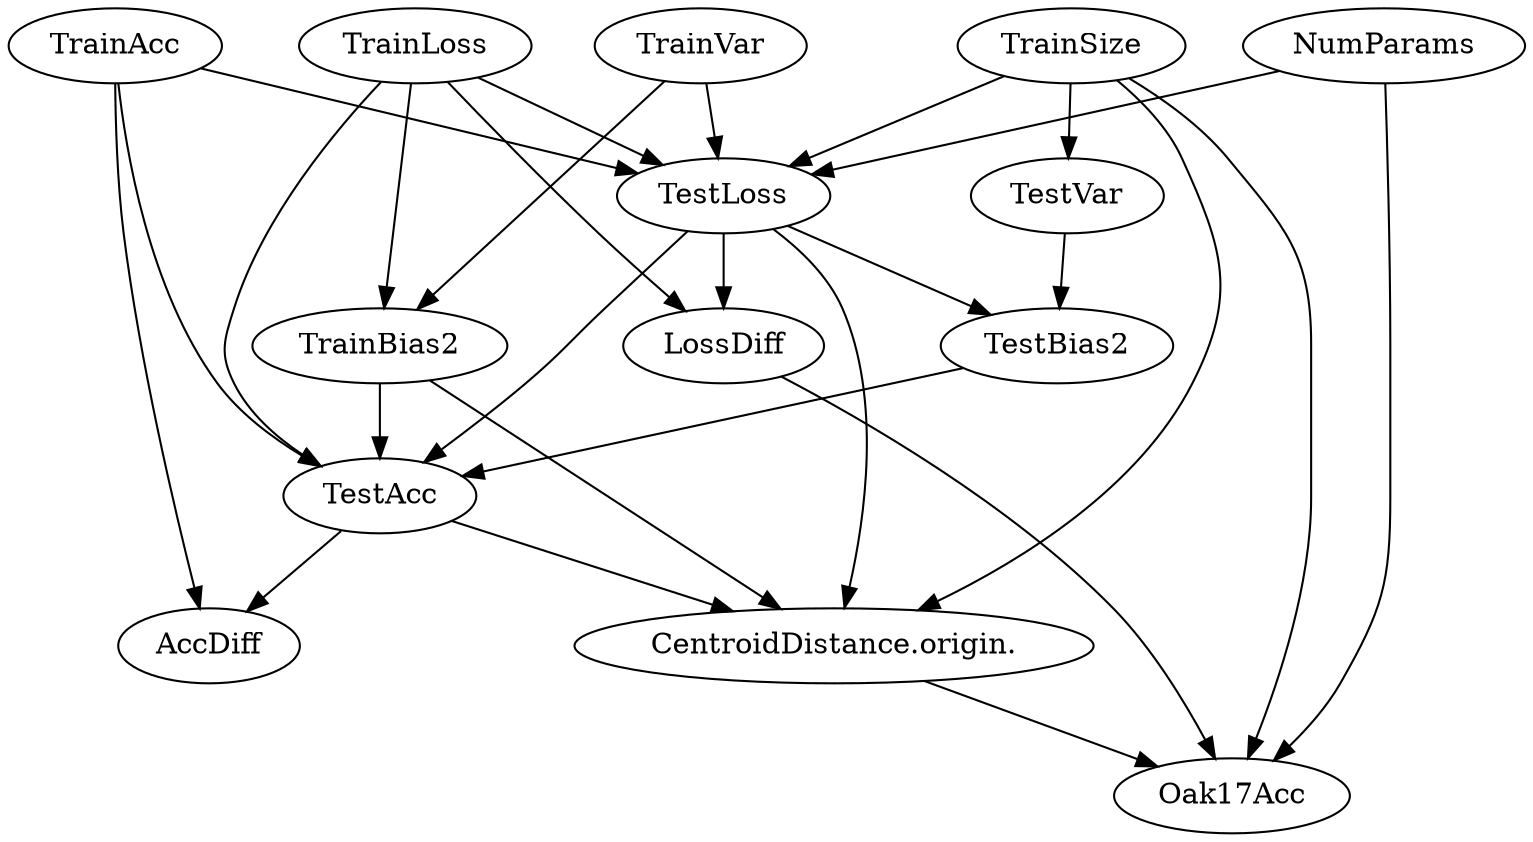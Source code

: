 digraph {
  "TrainAcc" ;
  "TestAcc" ;
  "AccDiff" ;
  "TrainLoss" ;
  "TestLoss" ;
  "LossDiff" ;
  "TrainVar" ;
  "TestVar" ;
  "TrainBias2" ;
  "TestBias2" ;
  "NumParams" ;
  "CentroidDistance.origin." ;
  "TrainSize" ;
  "Oak17Acc" ;
  edge [dir=forward] "TrainAcc" -> "TestAcc" ;
  edge [dir=forward] "TrainAcc" -> "AccDiff" ;
  edge [dir=forward] "TrainAcc" -> "TestLoss" ;
  edge [dir=forward] "TestAcc" -> "AccDiff" ;
  edge [dir=forward] "TestAcc" -> "CentroidDistance.origin." ;
  edge [dir=forward] "TrainLoss" -> "TestAcc" ;
  edge [dir=forward] "TrainLoss" -> "TestLoss" ;
  edge [dir=forward] "TrainLoss" -> "LossDiff" ;
  edge [dir=forward] "TrainLoss" -> "TrainBias2" ;
  edge [dir=forward] "TestLoss" -> "TestAcc" ;
  edge [dir=forward] "TestLoss" -> "LossDiff" ;
  edge [dir=forward] "TestLoss" -> "TestBias2" ;
  edge [dir=forward] "TestLoss" -> "CentroidDistance.origin." ;
  edge [dir=forward] "LossDiff" -> "Oak17Acc" ;
  edge [dir=forward] "TrainVar" -> "TestLoss" ;
  edge [dir=forward] "TrainVar" -> "TrainBias2" ;
  edge [dir=forward] "TestVar" -> "TestBias2" ;
  edge [dir=forward] "TrainBias2" -> "TestAcc" ;
  edge [dir=forward] "TrainBias2" -> "CentroidDistance.origin." ;
  edge [dir=forward] "TestBias2" -> "TestAcc" ;
  edge [dir=forward] "NumParams" -> "TestLoss" ;
  edge [dir=forward] "NumParams" -> "Oak17Acc" ;
  edge [dir=forward] "CentroidDistance.origin." -> "Oak17Acc" ;
  edge [dir=forward] "TrainSize" -> "TestLoss" ;
  edge [dir=forward] "TrainSize" -> "TestVar" ;
  edge [dir=forward] "TrainSize" -> "CentroidDistance.origin." ;
  edge [dir=forward] "TrainSize" -> "Oak17Acc" ;
}
